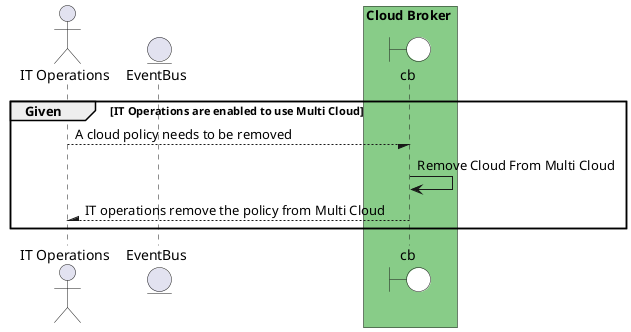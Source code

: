 @startuml


actor "IT Operations"


entity EventBus

box Cloud Broker #88cc88
    boundary cb #white
end box


group Given [IT Operations are enabled to use Multi Cloud]

"IT Operations" --/ cb: A cloud policy needs to be removed
"cb" -> cb: Remove Cloud From Multi Cloud



"IT Operations" /-- cb: IT operations remove the policy from Multi Cloud


end

@enduml
